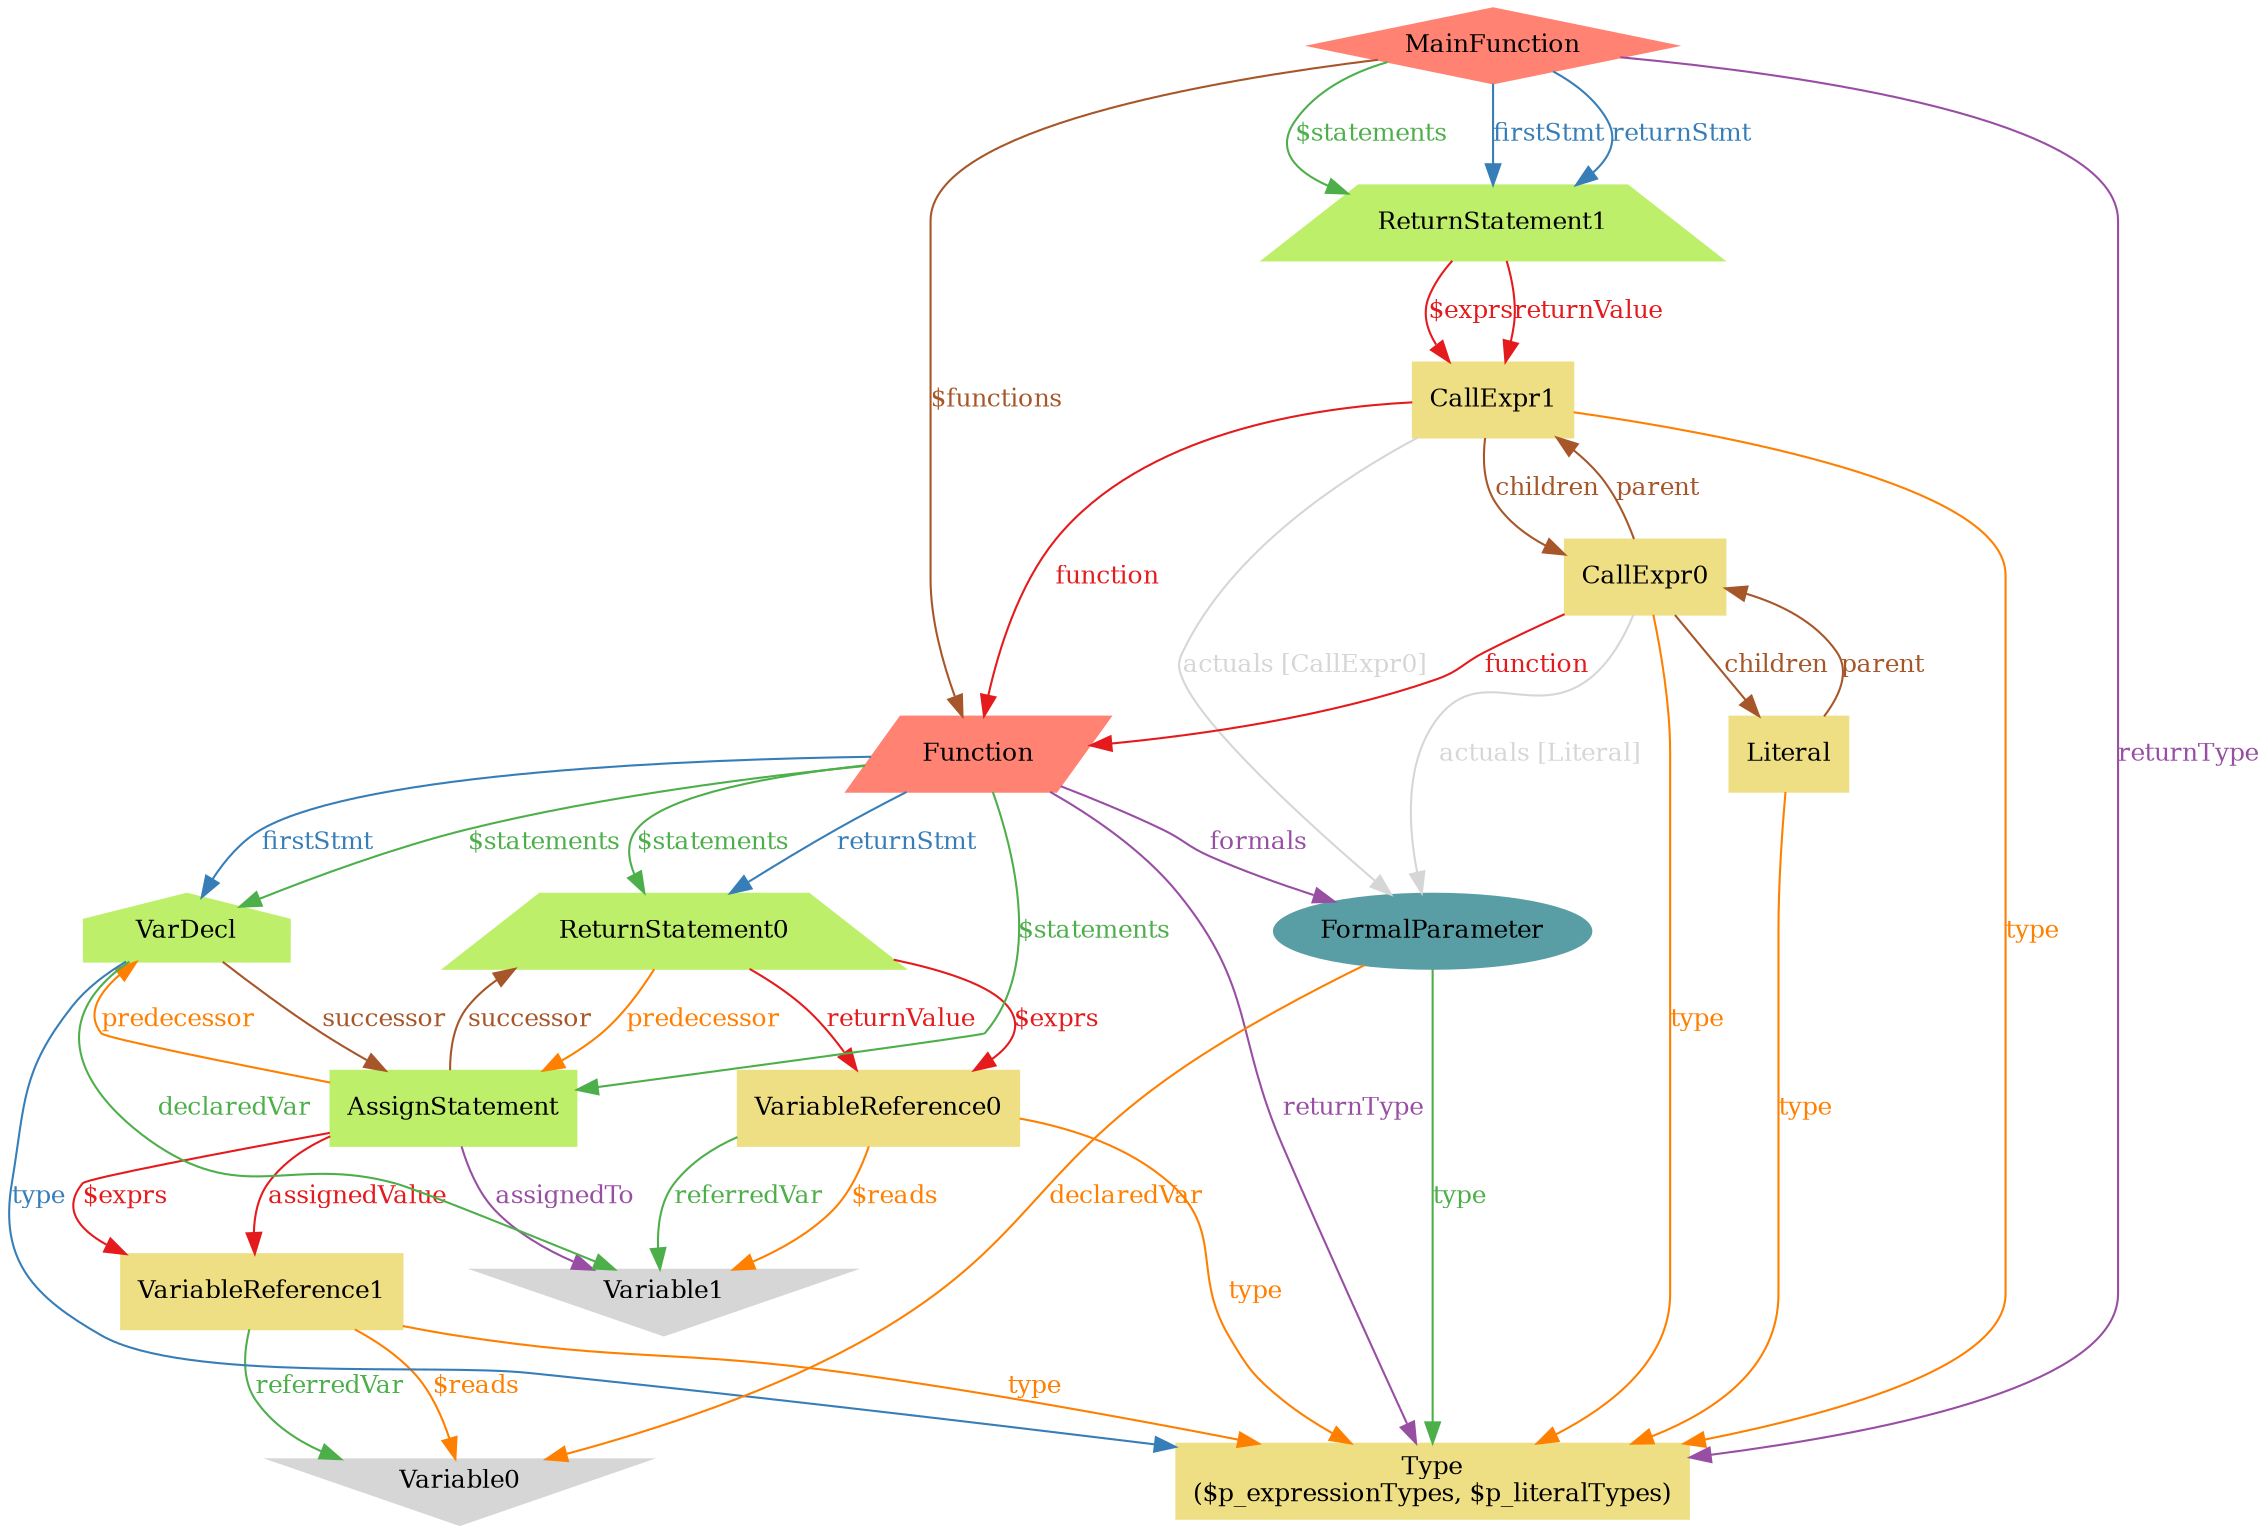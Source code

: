 digraph "graph" {
graph [fontsize=12]
node [fontsize=12]
edge [fontsize=12]
rankdir=TB;
"N7" -> "N4" [uuid = "<AssignStatement, VariableReference1>", color = "#e41a1c", fontcolor = "#e41a1c", style = "solid", label = "$exprs", dir = "forward", weight = "1"]
"N8" -> "N6" [uuid = "<ReturnStatement0, VariableReference0>", color = "#e41a1c", fontcolor = "#e41a1c", style = "solid", label = "$exprs", dir = "forward", weight = "1"]
"N13" -> "N12" [uuid = "<ReturnStatement1, CallExpr1>", color = "#e41a1c", fontcolor = "#e41a1c", style = "solid", label = "$exprs", dir = "forward", weight = "1"]
"N14" -> "N10" [uuid = "<MainFunction, Function>", color = "#a65628", fontcolor = "#a65628", style = "solid", label = "$functions", dir = "forward", weight = "1"]
"N6" -> "N5" [uuid = "<VariableReference0, Variable1>", color = "#ff7f00", fontcolor = "#ff7f00", style = "solid", label = "$reads", dir = "forward", weight = "1"]
"N4" -> "N2" [uuid = "<VariableReference1, Variable0>", color = "#ff7f00", fontcolor = "#ff7f00", style = "solid", label = "$reads", dir = "forward", weight = "1"]
"N10" -> "N7" [uuid = "<Function, AssignStatement>", color = "#4daf4a", fontcolor = "#4daf4a", style = "solid", label = "$statements", dir = "forward", weight = "1"]
"N10" -> "N8" [uuid = "<Function, ReturnStatement0>", color = "#4daf4a", fontcolor = "#4daf4a", style = "solid", label = "$statements", dir = "forward", weight = "1"]
"N10" -> "N9" [uuid = "<Function, VarDecl>", color = "#4daf4a", fontcolor = "#4daf4a", style = "solid", label = "$statements", dir = "forward", weight = "1"]
"N14" -> "N13" [uuid = "<MainFunction, ReturnStatement1>", color = "#4daf4a", fontcolor = "#4daf4a", style = "solid", label = "$statements", dir = "forward", weight = "1"]
"N11" -> "N3" [uuid = "<CallExpr0, Literal, FormalParameter>", color = "#d6d6d6", fontcolor = "#d6d6d6", style = "solid", label = "actuals [Literal]", dir = "forward", weight = "1"]
"N12" -> "N3" [uuid = "<CallExpr1, CallExpr0, FormalParameter>", color = "#d6d6d6", fontcolor = "#d6d6d6", style = "solid", label = "actuals [CallExpr0]", dir = "forward", weight = "1"]
"N7" -> "N5" [uuid = "<AssignStatement, Variable1>", color = "#984ea3", fontcolor = "#984ea3", style = "solid", label = "assignedTo", dir = "forward", weight = "1"]
"N7" -> "N4" [uuid = "<AssignStatement, VariableReference1>", color = "#e41a1c", fontcolor = "#e41a1c", style = "solid", label = "assignedValue", dir = "forward", weight = "1"]
"N11" -> "N1" [uuid = "<CallExpr0, Literal>", color = "#a65628", fontcolor = "#a65628", style = "solid", label = "children", dir = "forward", weight = "1"]
"N12" -> "N11" [uuid = "<CallExpr1, CallExpr0>", color = "#a65628", fontcolor = "#a65628", style = "solid", label = "children", dir = "forward", weight = "1"]
"N3" -> "N2" [uuid = "<FormalParameter, Variable0>", color = "#ff7f00", fontcolor = "#ff7f00", style = "solid", label = "declaredVar", dir = "forward", weight = "1"]
"N9" -> "N5" [uuid = "<VarDecl, Variable1>", color = "#4daf4a", fontcolor = "#4daf4a", style = "solid", label = "declaredVar", dir = "forward", weight = "1"]
"N10" -> "N9" [uuid = "<Function, VarDecl>", color = "#377eb8", fontcolor = "#377eb8", style = "solid", label = "firstStmt", dir = "forward", weight = "1"]
"N14" -> "N13" [uuid = "<MainFunction, ReturnStatement1>", color = "#377eb8", fontcolor = "#377eb8", style = "solid", label = "firstStmt", dir = "forward", weight = "1"]
"N10" -> "N3" [uuid = "<Function, FormalParameter>", color = "#984ea3", fontcolor = "#984ea3", style = "solid", label = "formals", dir = "forward", weight = "1"]
"N11" -> "N10" [uuid = "<CallExpr0, Function>", color = "#e41a1c", fontcolor = "#e41a1c", style = "solid", label = "function", dir = "forward", weight = "1"]
"N12" -> "N10" [uuid = "<CallExpr1, Function>", color = "#e41a1c", fontcolor = "#e41a1c", style = "solid", label = "function", dir = "forward", weight = "1"]
"N12" -> "N11" [uuid = "<CallExpr0, CallExpr1>", color = "#a65628", fontcolor = "#a65628", style = "solid", label = "parent", dir = "back", weight = "1"]
"N11" -> "N1" [uuid = "<Literal, CallExpr0>", color = "#a65628", fontcolor = "#a65628", style = "solid", label = "parent", dir = "back", weight = "1"]
"N9" -> "N7" [uuid = "<AssignStatement, VarDecl>", color = "#ff7f00", fontcolor = "#ff7f00", style = "solid", label = "predecessor", dir = "back", weight = "1"]
"N8" -> "N7" [uuid = "<ReturnStatement0, AssignStatement>", color = "#ff7f00", fontcolor = "#ff7f00", style = "solid", label = "predecessor", dir = "forward", weight = "1"]
"N6" -> "N5" [uuid = "<VariableReference0, Variable1>", color = "#4daf4a", fontcolor = "#4daf4a", style = "solid", label = "referredVar", dir = "forward", weight = "1"]
"N4" -> "N2" [uuid = "<VariableReference1, Variable0>", color = "#4daf4a", fontcolor = "#4daf4a", style = "solid", label = "referredVar", dir = "forward", weight = "1"]
"N10" -> "N8" [uuid = "<Function, ReturnStatement0>", color = "#377eb8", fontcolor = "#377eb8", style = "solid", label = "returnStmt", dir = "forward", weight = "1"]
"N14" -> "N13" [uuid = "<MainFunction, ReturnStatement1>", color = "#377eb8", fontcolor = "#377eb8", style = "solid", label = "returnStmt", dir = "forward", weight = "1"]
"N10" -> "N0" [uuid = "<Function, Type>", color = "#984ea3", fontcolor = "#984ea3", style = "solid", label = "returnType", dir = "forward", weight = "1"]
"N14" -> "N0" [uuid = "<MainFunction, Type>", color = "#984ea3", fontcolor = "#984ea3", style = "solid", label = "returnType", dir = "forward", weight = "1"]
"N8" -> "N6" [uuid = "<ReturnStatement0, VariableReference0>", color = "#e41a1c", fontcolor = "#e41a1c", style = "solid", label = "returnValue", dir = "forward", weight = "1"]
"N13" -> "N12" [uuid = "<ReturnStatement1, CallExpr1>", color = "#e41a1c", fontcolor = "#e41a1c", style = "solid", label = "returnValue", dir = "forward", weight = "1"]
"N8" -> "N7" [uuid = "<AssignStatement, ReturnStatement0>", color = "#a65628", fontcolor = "#a65628", style = "solid", label = "successor", dir = "back", weight = "1"]
"N9" -> "N7" [uuid = "<VarDecl, AssignStatement>", color = "#a65628", fontcolor = "#a65628", style = "solid", label = "successor", dir = "forward", weight = "1"]
"N11" -> "N0" [uuid = "<CallExpr0, Type>", color = "#ff7f00", fontcolor = "#ff7f00", style = "solid", label = "type", dir = "forward", weight = "1"]
"N12" -> "N0" [uuid = "<CallExpr1, Type>", color = "#ff7f00", fontcolor = "#ff7f00", style = "solid", label = "type", dir = "forward", weight = "1"]
"N1" -> "N0" [uuid = "<Literal, Type>", color = "#ff7f00", fontcolor = "#ff7f00", style = "solid", label = "type", dir = "forward", weight = "1"]
"N6" -> "N0" [uuid = "<VariableReference0, Type>", color = "#ff7f00", fontcolor = "#ff7f00", style = "solid", label = "type", dir = "forward", weight = "1"]
"N4" -> "N0" [uuid = "<VariableReference1, Type>", color = "#ff7f00", fontcolor = "#ff7f00", style = "solid", label = "type", dir = "forward", weight = "1"]
"N3" -> "N0" [uuid = "<FormalParameter, Type>", color = "#4daf4a", fontcolor = "#4daf4a", style = "solid", label = "type", dir = "forward", weight = "1"]
"N9" -> "N0" [uuid = "<VarDecl, Type>", color = "#377eb8", fontcolor = "#377eb8", style = "solid", label = "type", dir = "forward", weight = "1"]
"N0" [uuid="Type", label="Type\n($p_expressionTypes, $p_literalTypes)", color="#efdf84", fontcolor = "#000000", shape = "box", style = "filled, solid"]
"N1" [uuid="Literal", label="Literal", color="#efdf84", fontcolor = "#000000", shape = "box", style = "filled, solid"]
"N2" [uuid="Variable0", label="Variable0", color="#d6d6d6", fontcolor = "#000000", shape = "invtriangle", style = "filled, solid"]
"N3" [uuid="FormalParameter", label="FormalParameter", color="#5a9ea5", fontcolor = "#000000", shape = "ellipse", style = "filled, solid"]
"N4" [uuid="VariableReference1", label="VariableReference1", color="#efdf84", fontcolor = "#000000", shape = "box", style = "filled, solid"]
"N5" [uuid="Variable1", label="Variable1", color="#d6d6d6", fontcolor = "#000000", shape = "invtriangle", style = "filled, solid"]
"N6" [uuid="VariableReference0", label="VariableReference0", color="#efdf84", fontcolor = "#000000", shape = "box", style = "filled, solid"]
"N7" [uuid="AssignStatement", label="AssignStatement", color="#bdef6b", fontcolor = "#000000", shape = "box", style = "filled, solid"]
"N8" [uuid="ReturnStatement0", label="ReturnStatement0", color="#bdef6b", fontcolor = "#000000", shape = "trapezium", style = "filled, solid"]
"N9" [uuid="VarDecl", label="VarDecl", color="#bdef6b", fontcolor = "#000000", shape = "house", style = "filled, solid"]
"N10" [uuid="Function", label="Function", color="#ff8273", fontcolor = "#000000", shape = "parallelogram", style = "filled, solid"]
"N11" [uuid="CallExpr0", label="CallExpr0", color="#efdf84", fontcolor = "#000000", shape = "box", style = "filled, solid"]
"N12" [uuid="CallExpr1", label="CallExpr1", color="#efdf84", fontcolor = "#000000", shape = "box", style = "filled, solid"]
"N13" [uuid="ReturnStatement1", label="ReturnStatement1", color="#bdef6b", fontcolor = "#000000", shape = "trapezium", style = "filled, solid"]
"N14" [uuid="MainFunction", label="MainFunction", color="#ff8273", fontcolor = "#000000", shape = "diamond", style = "filled, solid"]
}
